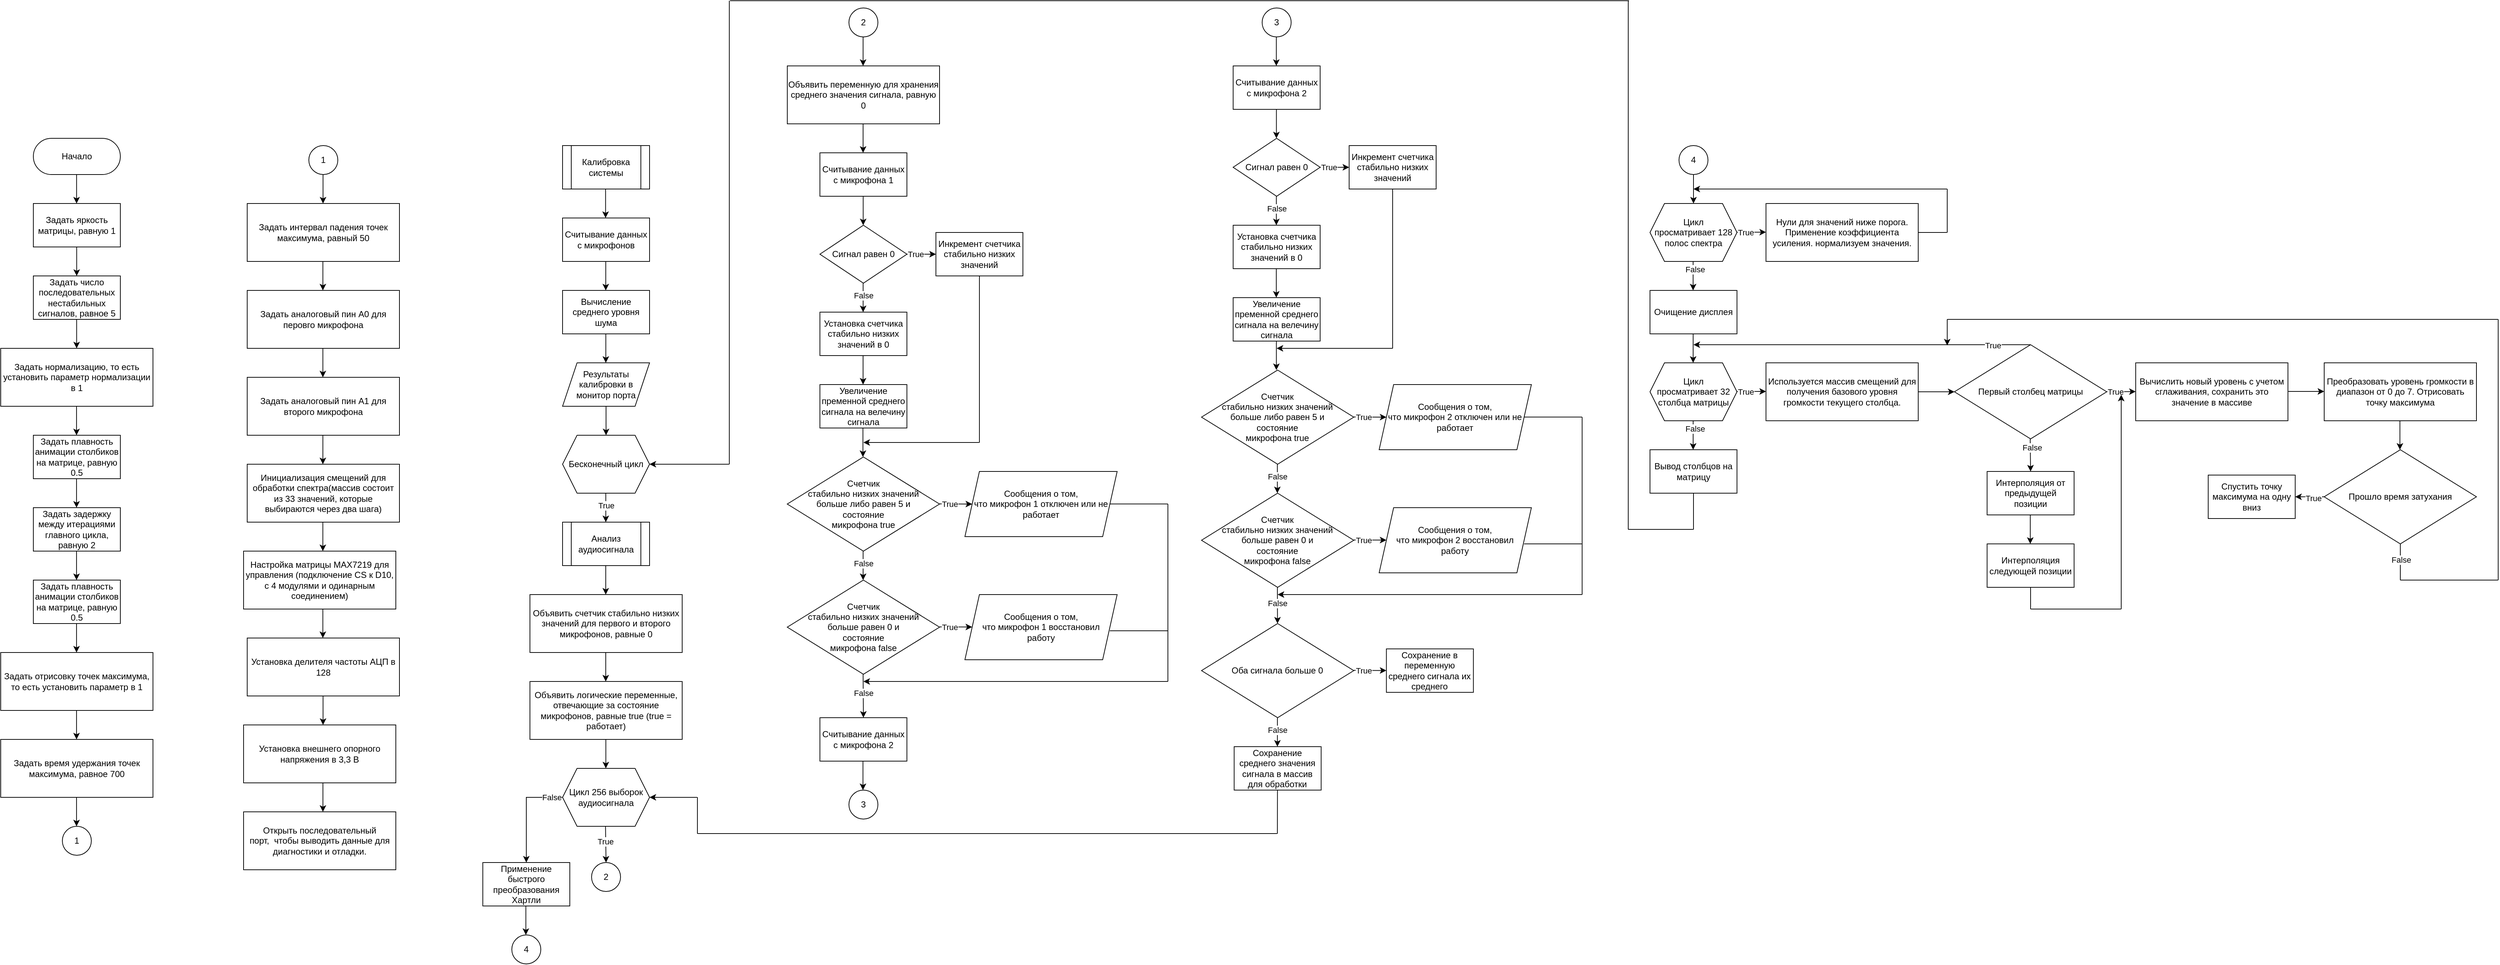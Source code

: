 <mxfile version="23.1.5" type="device">
  <diagram id="C5RBs43oDa-KdzZeNtuy" name="Page-1">
    <mxGraphModel dx="7000" dy="5794" grid="1" gridSize="10" guides="1" tooltips="1" connect="1" arrows="1" fold="1" page="1" pageScale="1" pageWidth="1169" pageHeight="1654" math="0" shadow="0">
      <root>
        <mxCell id="WIyWlLk6GJQsqaUBKTNV-0" />
        <mxCell id="WIyWlLk6GJQsqaUBKTNV-1" parent="WIyWlLk6GJQsqaUBKTNV-0" />
        <mxCell id="vSYfUBVNN7IIqY1nTDT4-2" value="Задать яркость матрицы, равную 1" style="rounded=0;whiteSpace=wrap;html=1;" parent="WIyWlLk6GJQsqaUBKTNV-1" vertex="1">
          <mxGeometry x="280" y="-440" width="120" height="60" as="geometry" />
        </mxCell>
        <mxCell id="vSYfUBVNN7IIqY1nTDT4-3" value="Задать число последовательных нестабильных сигналов, равное 5" style="rounded=0;whiteSpace=wrap;html=1;" parent="WIyWlLk6GJQsqaUBKTNV-1" vertex="1">
          <mxGeometry x="280" y="-340" width="120" height="60" as="geometry" />
        </mxCell>
        <mxCell id="vSYfUBVNN7IIqY1nTDT4-4" value="Задать нормализацию, то есть установить параметр нормализации в 1" style="rounded=0;whiteSpace=wrap;html=1;" parent="WIyWlLk6GJQsqaUBKTNV-1" vertex="1">
          <mxGeometry x="235" y="-240" width="210" height="80" as="geometry" />
        </mxCell>
        <mxCell id="vSYfUBVNN7IIqY1nTDT4-5" value="Задать плавность анимации столбиков на матрице, равную 0.5" style="rounded=0;whiteSpace=wrap;html=1;" parent="WIyWlLk6GJQsqaUBKTNV-1" vertex="1">
          <mxGeometry x="280" y="-120" width="120" height="60" as="geometry" />
        </mxCell>
        <mxCell id="vSYfUBVNN7IIqY1nTDT4-6" value="Задать задержку между итерациями главного цикла, равную 2" style="rounded=0;whiteSpace=wrap;html=1;" parent="WIyWlLk6GJQsqaUBKTNV-1" vertex="1">
          <mxGeometry x="280" y="-20" width="120" height="60" as="geometry" />
        </mxCell>
        <mxCell id="vSYfUBVNN7IIqY1nTDT4-7" value="Задать плавность анимации столбиков на матрице, равную 0.5" style="rounded=0;whiteSpace=wrap;html=1;" parent="WIyWlLk6GJQsqaUBKTNV-1" vertex="1">
          <mxGeometry x="280" y="80" width="120" height="60" as="geometry" />
        </mxCell>
        <mxCell id="vSYfUBVNN7IIqY1nTDT4-8" value="Задать отрисовку точек максимума, то есть установить параметр в 1" style="rounded=0;whiteSpace=wrap;html=1;" parent="WIyWlLk6GJQsqaUBKTNV-1" vertex="1">
          <mxGeometry x="235" y="180" width="210" height="80" as="geometry" />
        </mxCell>
        <mxCell id="vSYfUBVNN7IIqY1nTDT4-9" value="Задать время удержания точек максимума, равное 700" style="rounded=0;whiteSpace=wrap;html=1;" parent="WIyWlLk6GJQsqaUBKTNV-1" vertex="1">
          <mxGeometry x="235" y="300" width="210" height="80" as="geometry" />
        </mxCell>
        <mxCell id="vSYfUBVNN7IIqY1nTDT4-10" value="Задать интервал падения точек максимума, равный 50" style="rounded=0;whiteSpace=wrap;html=1;" parent="WIyWlLk6GJQsqaUBKTNV-1" vertex="1">
          <mxGeometry x="575" y="-440" width="210" height="80" as="geometry" />
        </mxCell>
        <mxCell id="vSYfUBVNN7IIqY1nTDT4-11" value="Задать аналоговый пин А0 для перовго микрофона" style="rounded=0;whiteSpace=wrap;html=1;" parent="WIyWlLk6GJQsqaUBKTNV-1" vertex="1">
          <mxGeometry x="575" y="-320" width="210" height="80" as="geometry" />
        </mxCell>
        <mxCell id="vSYfUBVNN7IIqY1nTDT4-12" value="Задать аналоговый пин А1 для второго микрофона" style="rounded=0;whiteSpace=wrap;html=1;" parent="WIyWlLk6GJQsqaUBKTNV-1" vertex="1">
          <mxGeometry x="575" y="-200" width="210" height="80" as="geometry" />
        </mxCell>
        <mxCell id="vSYfUBVNN7IIqY1nTDT4-13" value="Инициализация смещений для обработки спектра(массив состоит из 33 значений, которые выбираются через два шага)" style="rounded=0;whiteSpace=wrap;html=1;" parent="WIyWlLk6GJQsqaUBKTNV-1" vertex="1">
          <mxGeometry x="575" y="-80" width="210" height="80" as="geometry" />
        </mxCell>
        <mxCell id="vSYfUBVNN7IIqY1nTDT4-14" value="Установка делителя частоты АЦП в 128" style="rounded=0;whiteSpace=wrap;html=1;" parent="WIyWlLk6GJQsqaUBKTNV-1" vertex="1">
          <mxGeometry x="575" y="160" width="210" height="80" as="geometry" />
        </mxCell>
        <mxCell id="vSYfUBVNN7IIqY1nTDT4-15" value="Установка внешнего опорного напряжения в 3,3 В" style="rounded=0;whiteSpace=wrap;html=1;" parent="WIyWlLk6GJQsqaUBKTNV-1" vertex="1">
          <mxGeometry x="570" y="280" width="210" height="80" as="geometry" />
        </mxCell>
        <mxCell id="vSYfUBVNN7IIqY1nTDT4-17" value="Настройка матрицы MAX7219 для управления (подключение CS к D10, c 4 модулями и одинарным соединением)" style="rounded=0;whiteSpace=wrap;html=1;" parent="WIyWlLk6GJQsqaUBKTNV-1" vertex="1">
          <mxGeometry x="570" y="40" width="210" height="80" as="geometry" />
        </mxCell>
        <mxCell id="vSYfUBVNN7IIqY1nTDT4-18" value="Открыть последовательный порт,&amp;nbsp;&amp;nbsp;чтобы выводить данные для диагностики и отладки." style="rounded=0;whiteSpace=wrap;html=1;" parent="WIyWlLk6GJQsqaUBKTNV-1" vertex="1">
          <mxGeometry x="570" y="400" width="210" height="80" as="geometry" />
        </mxCell>
        <mxCell id="vSYfUBVNN7IIqY1nTDT4-19" value="1" style="ellipse;whiteSpace=wrap;html=1;aspect=fixed;" parent="WIyWlLk6GJQsqaUBKTNV-1" vertex="1">
          <mxGeometry x="320" y="420" width="40" height="40" as="geometry" />
        </mxCell>
        <mxCell id="vSYfUBVNN7IIqY1nTDT4-20" value="1" style="ellipse;whiteSpace=wrap;html=1;aspect=fixed;" parent="WIyWlLk6GJQsqaUBKTNV-1" vertex="1">
          <mxGeometry x="660" y="-520" width="40" height="40" as="geometry" />
        </mxCell>
        <mxCell id="vSYfUBVNN7IIqY1nTDT4-21" value="Начало" style="rounded=1;whiteSpace=wrap;html=1;arcSize=50;" parent="WIyWlLk6GJQsqaUBKTNV-1" vertex="1">
          <mxGeometry x="280" y="-530" width="120" height="50" as="geometry" />
        </mxCell>
        <mxCell id="vSYfUBVNN7IIqY1nTDT4-22" value="" style="endArrow=classic;html=1;rounded=0;" parent="WIyWlLk6GJQsqaUBKTNV-1" edge="1">
          <mxGeometry width="50" height="50" relative="1" as="geometry">
            <mxPoint x="339.63" y="-480" as="sourcePoint" />
            <mxPoint x="339.63" y="-440" as="targetPoint" />
          </mxGeometry>
        </mxCell>
        <mxCell id="vSYfUBVNN7IIqY1nTDT4-23" value="" style="endArrow=classic;html=1;rounded=0;" parent="WIyWlLk6GJQsqaUBKTNV-1" edge="1">
          <mxGeometry width="50" height="50" relative="1" as="geometry">
            <mxPoint x="339.77" y="-380" as="sourcePoint" />
            <mxPoint x="339.77" y="-340" as="targetPoint" />
          </mxGeometry>
        </mxCell>
        <mxCell id="vSYfUBVNN7IIqY1nTDT4-24" value="" style="endArrow=classic;html=1;rounded=0;" parent="WIyWlLk6GJQsqaUBKTNV-1" edge="1">
          <mxGeometry width="50" height="50" relative="1" as="geometry">
            <mxPoint x="339.71" y="-280" as="sourcePoint" />
            <mxPoint x="339.71" y="-240" as="targetPoint" />
          </mxGeometry>
        </mxCell>
        <mxCell id="vSYfUBVNN7IIqY1nTDT4-25" value="" style="endArrow=classic;html=1;rounded=0;" parent="WIyWlLk6GJQsqaUBKTNV-1" edge="1">
          <mxGeometry width="50" height="50" relative="1" as="geometry">
            <mxPoint x="339.57" y="-160" as="sourcePoint" />
            <mxPoint x="339.57" y="-120" as="targetPoint" />
          </mxGeometry>
        </mxCell>
        <mxCell id="vSYfUBVNN7IIqY1nTDT4-26" value="" style="endArrow=classic;html=1;rounded=0;" parent="WIyWlLk6GJQsqaUBKTNV-1" edge="1">
          <mxGeometry width="50" height="50" relative="1" as="geometry">
            <mxPoint x="339.57" y="-60" as="sourcePoint" />
            <mxPoint x="339.57" y="-20" as="targetPoint" />
          </mxGeometry>
        </mxCell>
        <mxCell id="vSYfUBVNN7IIqY1nTDT4-27" value="" style="endArrow=classic;html=1;rounded=0;" parent="WIyWlLk6GJQsqaUBKTNV-1" edge="1">
          <mxGeometry width="50" height="50" relative="1" as="geometry">
            <mxPoint x="339.57" y="40" as="sourcePoint" />
            <mxPoint x="339.57" y="80" as="targetPoint" />
          </mxGeometry>
        </mxCell>
        <mxCell id="vSYfUBVNN7IIqY1nTDT4-28" value="" style="endArrow=classic;html=1;rounded=0;" parent="WIyWlLk6GJQsqaUBKTNV-1" edge="1">
          <mxGeometry width="50" height="50" relative="1" as="geometry">
            <mxPoint x="339.57" y="140" as="sourcePoint" />
            <mxPoint x="339.57" y="180" as="targetPoint" />
          </mxGeometry>
        </mxCell>
        <mxCell id="vSYfUBVNN7IIqY1nTDT4-29" value="" style="endArrow=classic;html=1;rounded=0;" parent="WIyWlLk6GJQsqaUBKTNV-1" edge="1">
          <mxGeometry width="50" height="50" relative="1" as="geometry">
            <mxPoint x="339.57" y="260" as="sourcePoint" />
            <mxPoint x="339.57" y="300" as="targetPoint" />
          </mxGeometry>
        </mxCell>
        <mxCell id="vSYfUBVNN7IIqY1nTDT4-30" value="" style="endArrow=classic;html=1;rounded=0;" parent="WIyWlLk6GJQsqaUBKTNV-1" edge="1">
          <mxGeometry width="50" height="50" relative="1" as="geometry">
            <mxPoint x="339.57" y="380" as="sourcePoint" />
            <mxPoint x="339.57" y="420" as="targetPoint" />
          </mxGeometry>
        </mxCell>
        <mxCell id="vSYfUBVNN7IIqY1nTDT4-31" value="" style="endArrow=classic;html=1;rounded=0;" parent="WIyWlLk6GJQsqaUBKTNV-1" edge="1">
          <mxGeometry width="50" height="50" relative="1" as="geometry">
            <mxPoint x="679.6" y="-480" as="sourcePoint" />
            <mxPoint x="679.6" y="-440" as="targetPoint" />
          </mxGeometry>
        </mxCell>
        <mxCell id="vSYfUBVNN7IIqY1nTDT4-32" value="" style="endArrow=classic;html=1;rounded=0;" parent="WIyWlLk6GJQsqaUBKTNV-1" edge="1">
          <mxGeometry width="50" height="50" relative="1" as="geometry">
            <mxPoint x="679.38" y="-360" as="sourcePoint" />
            <mxPoint x="679.38" y="-320" as="targetPoint" />
          </mxGeometry>
        </mxCell>
        <mxCell id="vSYfUBVNN7IIqY1nTDT4-33" value="" style="endArrow=classic;html=1;rounded=0;" parent="WIyWlLk6GJQsqaUBKTNV-1" edge="1">
          <mxGeometry width="50" height="50" relative="1" as="geometry">
            <mxPoint x="679.37" y="-240" as="sourcePoint" />
            <mxPoint x="679.37" y="-200" as="targetPoint" />
          </mxGeometry>
        </mxCell>
        <mxCell id="vSYfUBVNN7IIqY1nTDT4-34" value="" style="endArrow=classic;html=1;rounded=0;" parent="WIyWlLk6GJQsqaUBKTNV-1" edge="1">
          <mxGeometry width="50" height="50" relative="1" as="geometry">
            <mxPoint x="679.37" y="-120" as="sourcePoint" />
            <mxPoint x="679.37" y="-80" as="targetPoint" />
          </mxGeometry>
        </mxCell>
        <mxCell id="vSYfUBVNN7IIqY1nTDT4-35" value="" style="endArrow=classic;html=1;rounded=0;" parent="WIyWlLk6GJQsqaUBKTNV-1" edge="1">
          <mxGeometry width="50" height="50" relative="1" as="geometry">
            <mxPoint x="679.33" as="sourcePoint" />
            <mxPoint x="679.33" y="40" as="targetPoint" />
          </mxGeometry>
        </mxCell>
        <mxCell id="vSYfUBVNN7IIqY1nTDT4-36" value="" style="endArrow=classic;html=1;rounded=0;" parent="WIyWlLk6GJQsqaUBKTNV-1" edge="1">
          <mxGeometry width="50" height="50" relative="1" as="geometry">
            <mxPoint x="679.33" y="120" as="sourcePoint" />
            <mxPoint x="679.33" y="160" as="targetPoint" />
          </mxGeometry>
        </mxCell>
        <mxCell id="vSYfUBVNN7IIqY1nTDT4-37" value="" style="endArrow=classic;html=1;rounded=0;" parent="WIyWlLk6GJQsqaUBKTNV-1" edge="1">
          <mxGeometry width="50" height="50" relative="1" as="geometry">
            <mxPoint x="679.62" y="240" as="sourcePoint" />
            <mxPoint x="679.62" y="280" as="targetPoint" />
          </mxGeometry>
        </mxCell>
        <mxCell id="vSYfUBVNN7IIqY1nTDT4-38" value="" style="endArrow=classic;html=1;rounded=0;" parent="WIyWlLk6GJQsqaUBKTNV-1" edge="1">
          <mxGeometry width="50" height="50" relative="1" as="geometry">
            <mxPoint x="679.44" y="360" as="sourcePoint" />
            <mxPoint x="679.44" y="400" as="targetPoint" />
          </mxGeometry>
        </mxCell>
        <mxCell id="vSYfUBVNN7IIqY1nTDT4-39" value="Калибровка системы" style="shape=process;whiteSpace=wrap;html=1;backgroundOutline=1;" parent="WIyWlLk6GJQsqaUBKTNV-1" vertex="1">
          <mxGeometry x="1010" y="-520" width="120" height="60" as="geometry" />
        </mxCell>
        <mxCell id="vSYfUBVNN7IIqY1nTDT4-41" value="" style="endArrow=classic;html=1;rounded=0;" parent="WIyWlLk6GJQsqaUBKTNV-1" edge="1">
          <mxGeometry width="50" height="50" relative="1" as="geometry">
            <mxPoint x="1069.33" y="-460" as="sourcePoint" />
            <mxPoint x="1069.33" y="-420" as="targetPoint" />
          </mxGeometry>
        </mxCell>
        <mxCell id="vSYfUBVNN7IIqY1nTDT4-43" value="Считывание данных с микрофонов" style="rounded=0;whiteSpace=wrap;html=1;" parent="WIyWlLk6GJQsqaUBKTNV-1" vertex="1">
          <mxGeometry x="1010" y="-420" width="120" height="60" as="geometry" />
        </mxCell>
        <mxCell id="vSYfUBVNN7IIqY1nTDT4-44" value="Вычисление среднего уровня шума" style="rounded=0;whiteSpace=wrap;html=1;" parent="WIyWlLk6GJQsqaUBKTNV-1" vertex="1">
          <mxGeometry x="1010" y="-320" width="120" height="60" as="geometry" />
        </mxCell>
        <mxCell id="vSYfUBVNN7IIqY1nTDT4-45" value="" style="endArrow=classic;html=1;rounded=0;" parent="WIyWlLk6GJQsqaUBKTNV-1" edge="1">
          <mxGeometry width="50" height="50" relative="1" as="geometry">
            <mxPoint x="1069.6" y="-360" as="sourcePoint" />
            <mxPoint x="1069.6" y="-320" as="targetPoint" />
          </mxGeometry>
        </mxCell>
        <mxCell id="vSYfUBVNN7IIqY1nTDT4-47" value="" style="endArrow=classic;html=1;rounded=0;" parent="WIyWlLk6GJQsqaUBKTNV-1" edge="1">
          <mxGeometry width="50" height="50" relative="1" as="geometry">
            <mxPoint x="1069.68" y="-260" as="sourcePoint" />
            <mxPoint x="1069.68" y="-220" as="targetPoint" />
          </mxGeometry>
        </mxCell>
        <mxCell id="vSYfUBVNN7IIqY1nTDT4-48" value="Результаты калибровки в монитор порта" style="shape=parallelogram;perimeter=parallelogramPerimeter;whiteSpace=wrap;html=1;fixedSize=1;" parent="WIyWlLk6GJQsqaUBKTNV-1" vertex="1">
          <mxGeometry x="1010" y="-220" width="120" height="60" as="geometry" />
        </mxCell>
        <mxCell id="vSYfUBVNN7IIqY1nTDT4-50" value="" style="endArrow=classic;html=1;rounded=0;exitX=0.5;exitY=1;exitDx=0;exitDy=0;" parent="WIyWlLk6GJQsqaUBKTNV-1" edge="1">
          <mxGeometry width="50" height="50" relative="1" as="geometry">
            <mxPoint x="1069.96" y="-160" as="sourcePoint" />
            <mxPoint x="1070" y="-120" as="targetPoint" />
          </mxGeometry>
        </mxCell>
        <mxCell id="vSYfUBVNN7IIqY1nTDT4-52" value="" style="endArrow=classic;html=1;rounded=0;" parent="WIyWlLk6GJQsqaUBKTNV-1" edge="1">
          <mxGeometry width="50" height="50" relative="1" as="geometry">
            <mxPoint x="1069.64" y="-40" as="sourcePoint" />
            <mxPoint x="1069.64" as="targetPoint" />
          </mxGeometry>
        </mxCell>
        <mxCell id="vSYfUBVNN7IIqY1nTDT4-53" value="True" style="edgeLabel;html=1;align=center;verticalAlign=middle;resizable=0;points=[];" parent="vSYfUBVNN7IIqY1nTDT4-52" vertex="1" connectable="0">
          <mxGeometry x="-0.164" relative="1" as="geometry">
            <mxPoint as="offset" />
          </mxGeometry>
        </mxCell>
        <mxCell id="vSYfUBVNN7IIqY1nTDT4-56" value="Анализ аудиосигнала" style="shape=process;whiteSpace=wrap;html=1;backgroundOutline=1;" parent="WIyWlLk6GJQsqaUBKTNV-1" vertex="1">
          <mxGeometry x="1010" width="120" height="60" as="geometry" />
        </mxCell>
        <mxCell id="vSYfUBVNN7IIqY1nTDT4-59" value="" style="endArrow=classic;html=1;rounded=0;" parent="WIyWlLk6GJQsqaUBKTNV-1" edge="1">
          <mxGeometry width="50" height="50" relative="1" as="geometry">
            <mxPoint x="1069.57" y="60" as="sourcePoint" />
            <mxPoint x="1069.57" y="100" as="targetPoint" />
          </mxGeometry>
        </mxCell>
        <mxCell id="vSYfUBVNN7IIqY1nTDT4-60" value="Объявить счетчик стабильно низких значений для первого и второго микрофонов, равные 0" style="rounded=0;whiteSpace=wrap;html=1;" parent="WIyWlLk6GJQsqaUBKTNV-1" vertex="1">
          <mxGeometry x="965" y="100" width="210" height="80" as="geometry" />
        </mxCell>
        <mxCell id="vSYfUBVNN7IIqY1nTDT4-61" value="Объявить логические переменные, отвечающие за состояние микрофонов, равные true (true = работает)" style="rounded=0;whiteSpace=wrap;html=1;" parent="WIyWlLk6GJQsqaUBKTNV-1" vertex="1">
          <mxGeometry x="965" y="220" width="210" height="80" as="geometry" />
        </mxCell>
        <mxCell id="vSYfUBVNN7IIqY1nTDT4-63" value="" style="endArrow=classic;html=1;rounded=0;" parent="WIyWlLk6GJQsqaUBKTNV-1" edge="1">
          <mxGeometry width="50" height="50" relative="1" as="geometry">
            <mxPoint x="1069.57" y="180" as="sourcePoint" />
            <mxPoint x="1069.57" y="220" as="targetPoint" />
          </mxGeometry>
        </mxCell>
        <mxCell id="vSYfUBVNN7IIqY1nTDT4-64" value="Бесконечный цикл" style="shape=hexagon;perimeter=hexagonPerimeter2;whiteSpace=wrap;html=1;fixedSize=1;" parent="WIyWlLk6GJQsqaUBKTNV-1" vertex="1">
          <mxGeometry x="1010" y="-120" width="120" height="80" as="geometry" />
        </mxCell>
        <mxCell id="vSYfUBVNN7IIqY1nTDT4-65" value="Цикл 256 выборок аудиосигнала" style="shape=hexagon;perimeter=hexagonPerimeter2;whiteSpace=wrap;html=1;fixedSize=1;" parent="WIyWlLk6GJQsqaUBKTNV-1" vertex="1">
          <mxGeometry x="1010" y="340" width="120" height="80" as="geometry" />
        </mxCell>
        <mxCell id="vSYfUBVNN7IIqY1nTDT4-66" value="" style="endArrow=classic;html=1;rounded=0;" parent="WIyWlLk6GJQsqaUBKTNV-1" edge="1">
          <mxGeometry width="50" height="50" relative="1" as="geometry">
            <mxPoint x="1069.71" y="300" as="sourcePoint" />
            <mxPoint x="1069.71" y="340" as="targetPoint" />
          </mxGeometry>
        </mxCell>
        <mxCell id="vSYfUBVNN7IIqY1nTDT4-67" value="" style="endArrow=classic;html=1;rounded=0;entryX=0.5;entryY=0;entryDx=0;entryDy=0;" parent="WIyWlLk6GJQsqaUBKTNV-1" target="vSYfUBVNN7IIqY1nTDT4-68" edge="1">
          <mxGeometry width="50" height="50" relative="1" as="geometry">
            <mxPoint x="1069.23" y="420" as="sourcePoint" />
            <mxPoint x="1069.23" y="460" as="targetPoint" />
          </mxGeometry>
        </mxCell>
        <mxCell id="vSYfUBVNN7IIqY1nTDT4-156" value="True" style="edgeLabel;html=1;align=center;verticalAlign=middle;resizable=0;points=[];" parent="vSYfUBVNN7IIqY1nTDT4-67" vertex="1" connectable="0">
          <mxGeometry x="-0.171" y="-1" relative="1" as="geometry">
            <mxPoint as="offset" />
          </mxGeometry>
        </mxCell>
        <mxCell id="vSYfUBVNN7IIqY1nTDT4-68" value="2" style="ellipse;whiteSpace=wrap;html=1;aspect=fixed;" parent="WIyWlLk6GJQsqaUBKTNV-1" vertex="1">
          <mxGeometry x="1050" y="470" width="40" height="40" as="geometry" />
        </mxCell>
        <mxCell id="vSYfUBVNN7IIqY1nTDT4-69" value="2" style="ellipse;whiteSpace=wrap;html=1;aspect=fixed;" parent="WIyWlLk6GJQsqaUBKTNV-1" vertex="1">
          <mxGeometry x="1405" y="-710" width="40" height="40" as="geometry" />
        </mxCell>
        <mxCell id="vSYfUBVNN7IIqY1nTDT4-70" value="" style="endArrow=classic;html=1;rounded=0;" parent="WIyWlLk6GJQsqaUBKTNV-1" edge="1">
          <mxGeometry width="50" height="50" relative="1" as="geometry">
            <mxPoint x="1424.55" y="-670" as="sourcePoint" />
            <mxPoint x="1424.55" y="-630" as="targetPoint" />
          </mxGeometry>
        </mxCell>
        <mxCell id="vSYfUBVNN7IIqY1nTDT4-71" value="Считывание данных с микрофона 1" style="rounded=0;whiteSpace=wrap;html=1;" parent="WIyWlLk6GJQsqaUBKTNV-1" vertex="1">
          <mxGeometry x="1365" y="-510" width="120" height="60" as="geometry" />
        </mxCell>
        <mxCell id="vSYfUBVNN7IIqY1nTDT4-72" value="Сигнал равен 0" style="rhombus;whiteSpace=wrap;html=1;" parent="WIyWlLk6GJQsqaUBKTNV-1" vertex="1">
          <mxGeometry x="1365" y="-410" width="120" height="80" as="geometry" />
        </mxCell>
        <mxCell id="vSYfUBVNN7IIqY1nTDT4-73" value="" style="endArrow=classic;html=1;rounded=0;" parent="WIyWlLk6GJQsqaUBKTNV-1" edge="1">
          <mxGeometry width="50" height="50" relative="1" as="geometry">
            <mxPoint x="1424.68" y="-450" as="sourcePoint" />
            <mxPoint x="1424.68" y="-410" as="targetPoint" />
          </mxGeometry>
        </mxCell>
        <mxCell id="vSYfUBVNN7IIqY1nTDT4-75" value="Инкремент счетчика стабильно низких значений" style="rounded=0;whiteSpace=wrap;html=1;" parent="WIyWlLk6GJQsqaUBKTNV-1" vertex="1">
          <mxGeometry x="1525" y="-400" width="120" height="60" as="geometry" />
        </mxCell>
        <mxCell id="vSYfUBVNN7IIqY1nTDT4-76" value="Установка счетчика стабильно низких значений в 0" style="rounded=0;whiteSpace=wrap;html=1;" parent="WIyWlLk6GJQsqaUBKTNV-1" vertex="1">
          <mxGeometry x="1365" y="-290" width="120" height="60" as="geometry" />
        </mxCell>
        <mxCell id="vSYfUBVNN7IIqY1nTDT4-77" value="" style="endArrow=classic;html=1;rounded=0;" parent="WIyWlLk6GJQsqaUBKTNV-1" edge="1">
          <mxGeometry width="50" height="50" relative="1" as="geometry">
            <mxPoint x="1424.6" y="-330" as="sourcePoint" />
            <mxPoint x="1424.6" y="-290" as="targetPoint" />
          </mxGeometry>
        </mxCell>
        <mxCell id="vSYfUBVNN7IIqY1nTDT4-81" value="False" style="edgeLabel;html=1;align=center;verticalAlign=middle;resizable=0;points=[];" parent="vSYfUBVNN7IIqY1nTDT4-77" vertex="1" connectable="0">
          <mxGeometry x="-0.144" relative="1" as="geometry">
            <mxPoint as="offset" />
          </mxGeometry>
        </mxCell>
        <mxCell id="vSYfUBVNN7IIqY1nTDT4-78" value="" style="endArrow=classic;html=1;rounded=0;entryX=0;entryY=0.5;entryDx=0;entryDy=0;" parent="WIyWlLk6GJQsqaUBKTNV-1" target="vSYfUBVNN7IIqY1nTDT4-75" edge="1">
          <mxGeometry width="50" height="50" relative="1" as="geometry">
            <mxPoint x="1485" y="-370" as="sourcePoint" />
            <mxPoint x="1485" y="-330" as="targetPoint" />
          </mxGeometry>
        </mxCell>
        <mxCell id="vSYfUBVNN7IIqY1nTDT4-79" value="True" style="edgeLabel;html=1;align=center;verticalAlign=middle;resizable=0;points=[];" parent="vSYfUBVNN7IIqY1nTDT4-78" vertex="1" connectable="0">
          <mxGeometry x="-0.403" relative="1" as="geometry">
            <mxPoint as="offset" />
          </mxGeometry>
        </mxCell>
        <mxCell id="vSYfUBVNN7IIqY1nTDT4-82" value="" style="endArrow=none;html=1;rounded=0;" parent="WIyWlLk6GJQsqaUBKTNV-1" edge="1">
          <mxGeometry width="50" height="50" relative="1" as="geometry">
            <mxPoint x="1585" y="-110" as="sourcePoint" />
            <mxPoint x="1585" y="-340" as="targetPoint" />
          </mxGeometry>
        </mxCell>
        <mxCell id="vSYfUBVNN7IIqY1nTDT4-83" value="" style="endArrow=classic;html=1;rounded=0;" parent="WIyWlLk6GJQsqaUBKTNV-1" edge="1">
          <mxGeometry width="50" height="50" relative="1" as="geometry">
            <mxPoint x="1585" y="-110" as="sourcePoint" />
            <mxPoint x="1425" y="-110" as="targetPoint" />
          </mxGeometry>
        </mxCell>
        <mxCell id="vSYfUBVNN7IIqY1nTDT4-85" value="" style="endArrow=classic;html=1;rounded=0;" parent="WIyWlLk6GJQsqaUBKTNV-1" edge="1">
          <mxGeometry width="50" height="50" relative="1" as="geometry">
            <mxPoint x="1424.52" y="-230" as="sourcePoint" />
            <mxPoint x="1424.52" y="-190" as="targetPoint" />
          </mxGeometry>
        </mxCell>
        <mxCell id="vSYfUBVNN7IIqY1nTDT4-87" value="Cчетчик&lt;br&gt;стабильно низких значений &lt;br&gt;больше либо равен 5 и &lt;br&gt;состояние &lt;br&gt;микрофона true" style="rhombus;whiteSpace=wrap;html=1;" parent="WIyWlLk6GJQsqaUBKTNV-1" vertex="1">
          <mxGeometry x="1320" y="-90" width="210" height="130" as="geometry" />
        </mxCell>
        <mxCell id="vSYfUBVNN7IIqY1nTDT4-88" value="" style="endArrow=classic;html=1;rounded=0;entryX=0;entryY=0.5;entryDx=0;entryDy=0;" parent="WIyWlLk6GJQsqaUBKTNV-1" target="vSYfUBVNN7IIqY1nTDT4-92" edge="1">
          <mxGeometry width="50" height="50" relative="1" as="geometry">
            <mxPoint x="1530" y="-25.22" as="sourcePoint" />
            <mxPoint x="1570" y="-25.22" as="targetPoint" />
          </mxGeometry>
        </mxCell>
        <mxCell id="vSYfUBVNN7IIqY1nTDT4-89" value="True" style="edgeLabel;html=1;align=center;verticalAlign=middle;resizable=0;points=[];" parent="vSYfUBVNN7IIqY1nTDT4-88" vertex="1" connectable="0">
          <mxGeometry x="-0.403" relative="1" as="geometry">
            <mxPoint as="offset" />
          </mxGeometry>
        </mxCell>
        <mxCell id="vSYfUBVNN7IIqY1nTDT4-90" value="" style="endArrow=classic;html=1;rounded=0;" parent="WIyWlLk6GJQsqaUBKTNV-1" edge="1">
          <mxGeometry width="50" height="50" relative="1" as="geometry">
            <mxPoint x="1424.58" y="40" as="sourcePoint" />
            <mxPoint x="1424.58" y="80" as="targetPoint" />
          </mxGeometry>
        </mxCell>
        <mxCell id="vSYfUBVNN7IIqY1nTDT4-91" value="False" style="edgeLabel;html=1;align=center;verticalAlign=middle;resizable=0;points=[];" parent="vSYfUBVNN7IIqY1nTDT4-90" vertex="1" connectable="0">
          <mxGeometry x="-0.144" relative="1" as="geometry">
            <mxPoint as="offset" />
          </mxGeometry>
        </mxCell>
        <mxCell id="vSYfUBVNN7IIqY1nTDT4-92" value="Сообщения о том, &lt;br&gt;что микрофон 1 отключен или не работает" style="shape=parallelogram;perimeter=parallelogramPerimeter;whiteSpace=wrap;html=1;fixedSize=1;" parent="WIyWlLk6GJQsqaUBKTNV-1" vertex="1">
          <mxGeometry x="1565" y="-70" width="210" height="90" as="geometry" />
        </mxCell>
        <mxCell id="vSYfUBVNN7IIqY1nTDT4-93" value="Cчетчик&lt;br&gt;стабильно низких значений &lt;br&gt;больше равен 0 и &lt;br&gt;состояние &lt;br&gt;микрофона false" style="rhombus;whiteSpace=wrap;html=1;" parent="WIyWlLk6GJQsqaUBKTNV-1" vertex="1">
          <mxGeometry x="1320" y="80" width="210" height="130" as="geometry" />
        </mxCell>
        <mxCell id="vSYfUBVNN7IIqY1nTDT4-96" value="" style="endArrow=classic;html=1;rounded=0;entryX=0;entryY=0.5;entryDx=0;entryDy=0;" parent="WIyWlLk6GJQsqaUBKTNV-1" edge="1">
          <mxGeometry width="50" height="50" relative="1" as="geometry">
            <mxPoint x="1530" y="144.57" as="sourcePoint" />
            <mxPoint x="1575" y="144.79" as="targetPoint" />
          </mxGeometry>
        </mxCell>
        <mxCell id="vSYfUBVNN7IIqY1nTDT4-97" value="True" style="edgeLabel;html=1;align=center;verticalAlign=middle;resizable=0;points=[];" parent="vSYfUBVNN7IIqY1nTDT4-96" vertex="1" connectable="0">
          <mxGeometry x="-0.403" relative="1" as="geometry">
            <mxPoint as="offset" />
          </mxGeometry>
        </mxCell>
        <mxCell id="vSYfUBVNN7IIqY1nTDT4-98" value="" style="endArrow=classic;html=1;rounded=0;entryX=0.5;entryY=0;entryDx=0;entryDy=0;" parent="WIyWlLk6GJQsqaUBKTNV-1" target="vSYfUBVNN7IIqY1nTDT4-104" edge="1">
          <mxGeometry width="50" height="50" relative="1" as="geometry">
            <mxPoint x="1424.57" y="210" as="sourcePoint" />
            <mxPoint x="1424.57" y="250" as="targetPoint" />
          </mxGeometry>
        </mxCell>
        <mxCell id="vSYfUBVNN7IIqY1nTDT4-99" value="False" style="edgeLabel;html=1;align=center;verticalAlign=middle;resizable=0;points=[];" parent="vSYfUBVNN7IIqY1nTDT4-98" vertex="1" connectable="0">
          <mxGeometry x="-0.144" relative="1" as="geometry">
            <mxPoint as="offset" />
          </mxGeometry>
        </mxCell>
        <mxCell id="vSYfUBVNN7IIqY1nTDT4-100" value="Сообщения о том, &lt;br&gt;что микрофон 1 восстановил &lt;br&gt;работу" style="shape=parallelogram;perimeter=parallelogramPerimeter;whiteSpace=wrap;html=1;fixedSize=1;" parent="WIyWlLk6GJQsqaUBKTNV-1" vertex="1">
          <mxGeometry x="1565" y="100" width="210" height="90" as="geometry" />
        </mxCell>
        <mxCell id="vSYfUBVNN7IIqY1nTDT4-104" value="Считывание данных с микрофона 2" style="rounded=0;whiteSpace=wrap;html=1;" parent="WIyWlLk6GJQsqaUBKTNV-1" vertex="1">
          <mxGeometry x="1365" y="270" width="120" height="60" as="geometry" />
        </mxCell>
        <mxCell id="vSYfUBVNN7IIqY1nTDT4-106" value="" style="endArrow=none;html=1;rounded=0;entryX=1;entryY=0.5;entryDx=0;entryDy=0;" parent="WIyWlLk6GJQsqaUBKTNV-1" edge="1">
          <mxGeometry width="50" height="50" relative="1" as="geometry">
            <mxPoint x="1845" y="-25.07" as="sourcePoint" />
            <mxPoint x="1765" y="-25.07" as="targetPoint" />
          </mxGeometry>
        </mxCell>
        <mxCell id="vSYfUBVNN7IIqY1nTDT4-107" value="" style="endArrow=none;html=1;rounded=0;entryX=1;entryY=0.5;entryDx=0;entryDy=0;" parent="WIyWlLk6GJQsqaUBKTNV-1" edge="1">
          <mxGeometry width="50" height="50" relative="1" as="geometry">
            <mxPoint x="1845" y="150" as="sourcePoint" />
            <mxPoint x="1765" y="150" as="targetPoint" />
          </mxGeometry>
        </mxCell>
        <mxCell id="vSYfUBVNN7IIqY1nTDT4-110" value="" style="endArrow=none;html=1;rounded=0;" parent="WIyWlLk6GJQsqaUBKTNV-1" edge="1">
          <mxGeometry width="50" height="50" relative="1" as="geometry">
            <mxPoint x="1845" y="220.0" as="sourcePoint" />
            <mxPoint x="1845" y="-25" as="targetPoint" />
          </mxGeometry>
        </mxCell>
        <mxCell id="vSYfUBVNN7IIqY1nTDT4-112" value="" style="endArrow=classic;html=1;rounded=0;" parent="WIyWlLk6GJQsqaUBKTNV-1" edge="1">
          <mxGeometry width="50" height="50" relative="1" as="geometry">
            <mxPoint x="1845" y="220" as="sourcePoint" />
            <mxPoint x="1425" y="220" as="targetPoint" />
          </mxGeometry>
        </mxCell>
        <mxCell id="vSYfUBVNN7IIqY1nTDT4-122" value="" style="endArrow=classic;html=1;rounded=0;" parent="WIyWlLk6GJQsqaUBKTNV-1" edge="1">
          <mxGeometry width="50" height="50" relative="1" as="geometry">
            <mxPoint x="1424.37" y="330" as="sourcePoint" />
            <mxPoint x="1424.37" y="370" as="targetPoint" />
          </mxGeometry>
        </mxCell>
        <mxCell id="vSYfUBVNN7IIqY1nTDT4-123" value="3" style="ellipse;whiteSpace=wrap;html=1;aspect=fixed;" parent="WIyWlLk6GJQsqaUBKTNV-1" vertex="1">
          <mxGeometry x="1405" y="370" width="40" height="40" as="geometry" />
        </mxCell>
        <mxCell id="vSYfUBVNN7IIqY1nTDT4-124" value="3" style="ellipse;whiteSpace=wrap;html=1;aspect=fixed;" parent="WIyWlLk6GJQsqaUBKTNV-1" vertex="1">
          <mxGeometry x="1975" y="-710" width="40" height="40" as="geometry" />
        </mxCell>
        <mxCell id="vSYfUBVNN7IIqY1nTDT4-125" value="" style="endArrow=classic;html=1;rounded=0;" parent="WIyWlLk6GJQsqaUBKTNV-1" edge="1">
          <mxGeometry width="50" height="50" relative="1" as="geometry">
            <mxPoint x="1994.57" y="-670" as="sourcePoint" />
            <mxPoint x="1994.57" y="-630" as="targetPoint" />
          </mxGeometry>
        </mxCell>
        <mxCell id="vSYfUBVNN7IIqY1nTDT4-127" value="Считывание данных с микрофона 2" style="rounded=0;whiteSpace=wrap;html=1;" parent="WIyWlLk6GJQsqaUBKTNV-1" vertex="1">
          <mxGeometry x="1935" y="-630" width="120" height="60" as="geometry" />
        </mxCell>
        <mxCell id="vSYfUBVNN7IIqY1nTDT4-128" value="Сигнал равен 0" style="rhombus;whiteSpace=wrap;html=1;" parent="WIyWlLk6GJQsqaUBKTNV-1" vertex="1">
          <mxGeometry x="1935" y="-530" width="120" height="80" as="geometry" />
        </mxCell>
        <mxCell id="vSYfUBVNN7IIqY1nTDT4-129" value="" style="endArrow=classic;html=1;rounded=0;" parent="WIyWlLk6GJQsqaUBKTNV-1" edge="1">
          <mxGeometry width="50" height="50" relative="1" as="geometry">
            <mxPoint x="1994.68" y="-570" as="sourcePoint" />
            <mxPoint x="1994.68" y="-530" as="targetPoint" />
          </mxGeometry>
        </mxCell>
        <mxCell id="vSYfUBVNN7IIqY1nTDT4-130" value="Инкремент счетчика стабильно низких значений" style="rounded=0;whiteSpace=wrap;html=1;" parent="WIyWlLk6GJQsqaUBKTNV-1" vertex="1">
          <mxGeometry x="2095" y="-520" width="120" height="60" as="geometry" />
        </mxCell>
        <mxCell id="vSYfUBVNN7IIqY1nTDT4-131" value="Установка счетчика стабильно низких значений в 0" style="rounded=0;whiteSpace=wrap;html=1;" parent="WIyWlLk6GJQsqaUBKTNV-1" vertex="1">
          <mxGeometry x="1935" y="-410" width="120" height="60" as="geometry" />
        </mxCell>
        <mxCell id="vSYfUBVNN7IIqY1nTDT4-132" value="" style="endArrow=classic;html=1;rounded=0;" parent="WIyWlLk6GJQsqaUBKTNV-1" edge="1">
          <mxGeometry width="50" height="50" relative="1" as="geometry">
            <mxPoint x="1994.6" y="-450" as="sourcePoint" />
            <mxPoint x="1994.6" y="-410" as="targetPoint" />
          </mxGeometry>
        </mxCell>
        <mxCell id="vSYfUBVNN7IIqY1nTDT4-133" value="False" style="edgeLabel;html=1;align=center;verticalAlign=middle;resizable=0;points=[];" parent="vSYfUBVNN7IIqY1nTDT4-132" vertex="1" connectable="0">
          <mxGeometry x="-0.144" relative="1" as="geometry">
            <mxPoint as="offset" />
          </mxGeometry>
        </mxCell>
        <mxCell id="vSYfUBVNN7IIqY1nTDT4-134" value="" style="endArrow=classic;html=1;rounded=0;entryX=0;entryY=0.5;entryDx=0;entryDy=0;" parent="WIyWlLk6GJQsqaUBKTNV-1" target="vSYfUBVNN7IIqY1nTDT4-130" edge="1">
          <mxGeometry width="50" height="50" relative="1" as="geometry">
            <mxPoint x="2055" y="-490" as="sourcePoint" />
            <mxPoint x="2055" y="-450" as="targetPoint" />
          </mxGeometry>
        </mxCell>
        <mxCell id="vSYfUBVNN7IIqY1nTDT4-135" value="True" style="edgeLabel;html=1;align=center;verticalAlign=middle;resizable=0;points=[];" parent="vSYfUBVNN7IIqY1nTDT4-134" vertex="1" connectable="0">
          <mxGeometry x="-0.403" relative="1" as="geometry">
            <mxPoint as="offset" />
          </mxGeometry>
        </mxCell>
        <mxCell id="vSYfUBVNN7IIqY1nTDT4-136" value="" style="endArrow=none;html=1;rounded=0;" parent="WIyWlLk6GJQsqaUBKTNV-1" edge="1">
          <mxGeometry width="50" height="50" relative="1" as="geometry">
            <mxPoint x="2155" y="-240" as="sourcePoint" />
            <mxPoint x="2155" y="-460" as="targetPoint" />
          </mxGeometry>
        </mxCell>
        <mxCell id="vSYfUBVNN7IIqY1nTDT4-137" value="" style="endArrow=classic;html=1;rounded=0;" parent="WIyWlLk6GJQsqaUBKTNV-1" edge="1">
          <mxGeometry width="50" height="50" relative="1" as="geometry">
            <mxPoint x="2155" y="-240" as="sourcePoint" />
            <mxPoint x="1995" y="-240" as="targetPoint" />
          </mxGeometry>
        </mxCell>
        <mxCell id="vSYfUBVNN7IIqY1nTDT4-138" value="" style="endArrow=classic;html=1;rounded=0;" parent="WIyWlLk6GJQsqaUBKTNV-1" edge="1">
          <mxGeometry width="50" height="50" relative="1" as="geometry">
            <mxPoint x="1994.52" y="-350" as="sourcePoint" />
            <mxPoint x="1994.52" y="-310" as="targetPoint" />
          </mxGeometry>
        </mxCell>
        <mxCell id="vSYfUBVNN7IIqY1nTDT4-139" value="Cчетчик&lt;br&gt;стабильно низких значений &lt;br&gt;больше либо равен 5 и &lt;br&gt;состояние &lt;br&gt;микрофона true" style="rhombus;whiteSpace=wrap;html=1;" parent="WIyWlLk6GJQsqaUBKTNV-1" vertex="1">
          <mxGeometry x="1891.39" y="-210" width="210" height="130" as="geometry" />
        </mxCell>
        <mxCell id="vSYfUBVNN7IIqY1nTDT4-140" value="" style="endArrow=classic;html=1;rounded=0;entryX=0;entryY=0.5;entryDx=0;entryDy=0;" parent="WIyWlLk6GJQsqaUBKTNV-1" target="vSYfUBVNN7IIqY1nTDT4-144" edge="1">
          <mxGeometry width="50" height="50" relative="1" as="geometry">
            <mxPoint x="2101.39" y="-145.22" as="sourcePoint" />
            <mxPoint x="2141.39" y="-145.22" as="targetPoint" />
          </mxGeometry>
        </mxCell>
        <mxCell id="vSYfUBVNN7IIqY1nTDT4-141" value="True" style="edgeLabel;html=1;align=center;verticalAlign=middle;resizable=0;points=[];" parent="vSYfUBVNN7IIqY1nTDT4-140" vertex="1" connectable="0">
          <mxGeometry x="-0.403" relative="1" as="geometry">
            <mxPoint as="offset" />
          </mxGeometry>
        </mxCell>
        <mxCell id="vSYfUBVNN7IIqY1nTDT4-142" value="" style="endArrow=classic;html=1;rounded=0;" parent="WIyWlLk6GJQsqaUBKTNV-1" edge="1">
          <mxGeometry width="50" height="50" relative="1" as="geometry">
            <mxPoint x="1995.97" y="-80" as="sourcePoint" />
            <mxPoint x="1995.97" y="-40" as="targetPoint" />
          </mxGeometry>
        </mxCell>
        <mxCell id="vSYfUBVNN7IIqY1nTDT4-143" value="False" style="edgeLabel;html=1;align=center;verticalAlign=middle;resizable=0;points=[];" parent="vSYfUBVNN7IIqY1nTDT4-142" vertex="1" connectable="0">
          <mxGeometry x="-0.144" relative="1" as="geometry">
            <mxPoint as="offset" />
          </mxGeometry>
        </mxCell>
        <mxCell id="vSYfUBVNN7IIqY1nTDT4-144" value="Сообщения о том, &lt;br&gt;что микрофон 2 отключен или не работает" style="shape=parallelogram;perimeter=parallelogramPerimeter;whiteSpace=wrap;html=1;fixedSize=1;" parent="WIyWlLk6GJQsqaUBKTNV-1" vertex="1">
          <mxGeometry x="2136.39" y="-190" width="210" height="90" as="geometry" />
        </mxCell>
        <mxCell id="vSYfUBVNN7IIqY1nTDT4-145" value="Cчетчик&lt;br&gt;стабильно низких значений &lt;br&gt;больше равен 0 и &lt;br&gt;состояние &lt;br&gt;микрофона false" style="rhombus;whiteSpace=wrap;html=1;" parent="WIyWlLk6GJQsqaUBKTNV-1" vertex="1">
          <mxGeometry x="1891.39" y="-40" width="210" height="130" as="geometry" />
        </mxCell>
        <mxCell id="vSYfUBVNN7IIqY1nTDT4-146" value="" style="endArrow=classic;html=1;rounded=0;entryX=0;entryY=0.5;entryDx=0;entryDy=0;" parent="WIyWlLk6GJQsqaUBKTNV-1" edge="1">
          <mxGeometry width="50" height="50" relative="1" as="geometry">
            <mxPoint x="2101.39" y="24.57" as="sourcePoint" />
            <mxPoint x="2146.39" y="24.79" as="targetPoint" />
          </mxGeometry>
        </mxCell>
        <mxCell id="vSYfUBVNN7IIqY1nTDT4-147" value="True" style="edgeLabel;html=1;align=center;verticalAlign=middle;resizable=0;points=[];" parent="vSYfUBVNN7IIqY1nTDT4-146" vertex="1" connectable="0">
          <mxGeometry x="-0.403" relative="1" as="geometry">
            <mxPoint as="offset" />
          </mxGeometry>
        </mxCell>
        <mxCell id="vSYfUBVNN7IIqY1nTDT4-150" value="Сообщения о том, &lt;br&gt;что микрофон 2 восстановил &lt;br&gt;работу" style="shape=parallelogram;perimeter=parallelogramPerimeter;whiteSpace=wrap;html=1;fixedSize=1;" parent="WIyWlLk6GJQsqaUBKTNV-1" vertex="1">
          <mxGeometry x="2136.39" y="-20" width="210" height="90" as="geometry" />
        </mxCell>
        <mxCell id="vSYfUBVNN7IIqY1nTDT4-152" value="" style="endArrow=none;html=1;rounded=0;entryX=1;entryY=0.5;entryDx=0;entryDy=0;" parent="WIyWlLk6GJQsqaUBKTNV-1" edge="1">
          <mxGeometry width="50" height="50" relative="1" as="geometry">
            <mxPoint x="2416.39" y="-145.07" as="sourcePoint" />
            <mxPoint x="2336.39" y="-145.07" as="targetPoint" />
          </mxGeometry>
        </mxCell>
        <mxCell id="vSYfUBVNN7IIqY1nTDT4-153" value="" style="endArrow=none;html=1;rounded=0;entryX=1;entryY=0.5;entryDx=0;entryDy=0;" parent="WIyWlLk6GJQsqaUBKTNV-1" edge="1">
          <mxGeometry width="50" height="50" relative="1" as="geometry">
            <mxPoint x="2416.39" y="30" as="sourcePoint" />
            <mxPoint x="2336.39" y="30" as="targetPoint" />
          </mxGeometry>
        </mxCell>
        <mxCell id="vSYfUBVNN7IIqY1nTDT4-154" value="" style="endArrow=none;html=1;rounded=0;" parent="WIyWlLk6GJQsqaUBKTNV-1" edge="1">
          <mxGeometry width="50" height="50" relative="1" as="geometry">
            <mxPoint x="2416.39" y="100" as="sourcePoint" />
            <mxPoint x="2416.39" y="-145" as="targetPoint" />
          </mxGeometry>
        </mxCell>
        <mxCell id="vSYfUBVNN7IIqY1nTDT4-155" value="" style="endArrow=classic;html=1;rounded=0;" parent="WIyWlLk6GJQsqaUBKTNV-1" edge="1">
          <mxGeometry width="50" height="50" relative="1" as="geometry">
            <mxPoint x="2416.39" y="100" as="sourcePoint" />
            <mxPoint x="1996.39" y="100" as="targetPoint" />
          </mxGeometry>
        </mxCell>
        <mxCell id="vSYfUBVNN7IIqY1nTDT4-159" value="" style="endArrow=none;html=1;rounded=0;" parent="WIyWlLk6GJQsqaUBKTNV-1" edge="1">
          <mxGeometry width="50" height="50" relative="1" as="geometry">
            <mxPoint x="1991.39" y="417.78" as="sourcePoint" />
            <mxPoint x="1991.39" y="417.78" as="targetPoint" />
          </mxGeometry>
        </mxCell>
        <mxCell id="vSYfUBVNN7IIqY1nTDT4-161" value="Сохранение в переменную среднего сигнала их среднего" style="rounded=0;whiteSpace=wrap;html=1;" parent="WIyWlLk6GJQsqaUBKTNV-1" vertex="1">
          <mxGeometry x="2146.39" y="175" width="120" height="60" as="geometry" />
        </mxCell>
        <mxCell id="vSYfUBVNN7IIqY1nTDT4-163" value="" style="endArrow=none;html=1;rounded=0;entryX=0.5;entryY=1;entryDx=0;entryDy=0;" parent="WIyWlLk6GJQsqaUBKTNV-1" edge="1">
          <mxGeometry width="50" height="50" relative="1" as="geometry">
            <mxPoint x="1996" y="430" as="sourcePoint" />
            <mxPoint x="1996.15" y="370" as="targetPoint" />
          </mxGeometry>
        </mxCell>
        <mxCell id="vSYfUBVNN7IIqY1nTDT4-162" value="Сохранение среднего значения сигнала в массив для обработки" style="rounded=0;whiteSpace=wrap;html=1;" parent="WIyWlLk6GJQsqaUBKTNV-1" vertex="1">
          <mxGeometry x="1936.39" y="310" width="120" height="60" as="geometry" />
        </mxCell>
        <mxCell id="vSYfUBVNN7IIqY1nTDT4-167" value="" style="endArrow=classic;html=1;rounded=0;" parent="WIyWlLk6GJQsqaUBKTNV-1" edge="1">
          <mxGeometry width="50" height="50" relative="1" as="geometry">
            <mxPoint x="1996.05" y="270" as="sourcePoint" />
            <mxPoint x="1996.05" y="310" as="targetPoint" />
          </mxGeometry>
        </mxCell>
        <mxCell id="vSYfUBVNN7IIqY1nTDT4-168" value="False" style="edgeLabel;html=1;align=center;verticalAlign=middle;resizable=0;points=[];" parent="vSYfUBVNN7IIqY1nTDT4-167" vertex="1" connectable="0">
          <mxGeometry x="-0.144" relative="1" as="geometry">
            <mxPoint as="offset" />
          </mxGeometry>
        </mxCell>
        <mxCell id="vSYfUBVNN7IIqY1nTDT4-169" value="" style="endArrow=classic;html=1;rounded=0;exitX=0;exitY=0.5;exitDx=0;exitDy=0;" parent="WIyWlLk6GJQsqaUBKTNV-1" source="vSYfUBVNN7IIqY1nTDT4-65" edge="1">
          <mxGeometry width="50" height="50" relative="1" as="geometry">
            <mxPoint x="964.31" y="380" as="sourcePoint" />
            <mxPoint x="960" y="470" as="targetPoint" />
            <Array as="points">
              <mxPoint x="960" y="380" />
            </Array>
          </mxGeometry>
        </mxCell>
        <mxCell id="vSYfUBVNN7IIqY1nTDT4-170" value="False" style="edgeLabel;html=1;align=center;verticalAlign=middle;resizable=0;points=[];" parent="vSYfUBVNN7IIqY1nTDT4-169" vertex="1" connectable="0">
          <mxGeometry x="-0.781" relative="1" as="geometry">
            <mxPoint as="offset" />
          </mxGeometry>
        </mxCell>
        <mxCell id="vSYfUBVNN7IIqY1nTDT4-171" value="Применение быстрого преобразования Хартли" style="rounded=0;whiteSpace=wrap;html=1;" parent="WIyWlLk6GJQsqaUBKTNV-1" vertex="1">
          <mxGeometry x="900" y="470" width="120" height="60" as="geometry" />
        </mxCell>
        <mxCell id="vSYfUBVNN7IIqY1nTDT4-176" value="" style="endArrow=classic;html=1;rounded=0;" parent="WIyWlLk6GJQsqaUBKTNV-1" edge="1">
          <mxGeometry width="50" height="50" relative="1" as="geometry">
            <mxPoint x="959.37" y="530" as="sourcePoint" />
            <mxPoint x="959.37" y="570" as="targetPoint" />
          </mxGeometry>
        </mxCell>
        <mxCell id="vSYfUBVNN7IIqY1nTDT4-177" value="4" style="ellipse;whiteSpace=wrap;html=1;aspect=fixed;" parent="WIyWlLk6GJQsqaUBKTNV-1" vertex="1">
          <mxGeometry x="940" y="570" width="40" height="40" as="geometry" />
        </mxCell>
        <mxCell id="vSYfUBVNN7IIqY1nTDT4-178" value="4" style="ellipse;whiteSpace=wrap;html=1;aspect=fixed;" parent="WIyWlLk6GJQsqaUBKTNV-1" vertex="1">
          <mxGeometry x="2550" y="-520" width="40" height="40" as="geometry" />
        </mxCell>
        <mxCell id="vSYfUBVNN7IIqY1nTDT4-179" value="" style="endArrow=classic;html=1;rounded=0;" parent="WIyWlLk6GJQsqaUBKTNV-1" edge="1">
          <mxGeometry width="50" height="50" relative="1" as="geometry">
            <mxPoint x="2570" y="-480" as="sourcePoint" />
            <mxPoint x="2570" y="-440" as="targetPoint" />
          </mxGeometry>
        </mxCell>
        <mxCell id="vSYfUBVNN7IIqY1nTDT4-180" value="Цикл &lt;br&gt;просматривает 128 полос спектра" style="shape=hexagon;perimeter=hexagonPerimeter2;whiteSpace=wrap;html=1;fixedSize=1;" parent="WIyWlLk6GJQsqaUBKTNV-1" vertex="1">
          <mxGeometry x="2510" y="-440" width="120" height="80" as="geometry" />
        </mxCell>
        <mxCell id="vSYfUBVNN7IIqY1nTDT4-182" value="" style="endArrow=classic;html=1;rounded=0;" parent="WIyWlLk6GJQsqaUBKTNV-1" edge="1">
          <mxGeometry width="50" height="50" relative="1" as="geometry">
            <mxPoint x="2569.47" y="-360" as="sourcePoint" />
            <mxPoint x="2569.47" y="-320" as="targetPoint" />
          </mxGeometry>
        </mxCell>
        <mxCell id="vSYfUBVNN7IIqY1nTDT4-187" value="False" style="edgeLabel;html=1;align=center;verticalAlign=middle;resizable=0;points=[];" parent="vSYfUBVNN7IIqY1nTDT4-182" vertex="1" connectable="0">
          <mxGeometry x="-0.476" y="2" relative="1" as="geometry">
            <mxPoint as="offset" />
          </mxGeometry>
        </mxCell>
        <mxCell id="vSYfUBVNN7IIqY1nTDT4-183" value="Нули для значений ниже порога.&lt;br&gt;Применение коэффициента усиления. нормализуем значения." style="rounded=0;whiteSpace=wrap;html=1;" parent="WIyWlLk6GJQsqaUBKTNV-1" vertex="1">
          <mxGeometry x="2670" y="-440" width="210" height="80" as="geometry" />
        </mxCell>
        <mxCell id="vSYfUBVNN7IIqY1nTDT4-184" value="" style="endArrow=classic;html=1;rounded=0;entryX=0;entryY=0.5;entryDx=0;entryDy=0;" parent="WIyWlLk6GJQsqaUBKTNV-1" edge="1">
          <mxGeometry width="50" height="50" relative="1" as="geometry">
            <mxPoint x="2630" y="-400.43" as="sourcePoint" />
            <mxPoint x="2670" y="-400.43" as="targetPoint" />
          </mxGeometry>
        </mxCell>
        <mxCell id="vSYfUBVNN7IIqY1nTDT4-185" value="True" style="edgeLabel;html=1;align=center;verticalAlign=middle;resizable=0;points=[];" parent="vSYfUBVNN7IIqY1nTDT4-184" vertex="1" connectable="0">
          <mxGeometry x="-0.403" relative="1" as="geometry">
            <mxPoint as="offset" />
          </mxGeometry>
        </mxCell>
        <mxCell id="vSYfUBVNN7IIqY1nTDT4-190" value="Очищение дисплея" style="rounded=0;whiteSpace=wrap;html=1;" parent="WIyWlLk6GJQsqaUBKTNV-1" vertex="1">
          <mxGeometry x="2510" y="-320" width="120" height="60" as="geometry" />
        </mxCell>
        <mxCell id="vSYfUBVNN7IIqY1nTDT4-192" value="Цикл &lt;br&gt;просматривает 32 столбца матрицы" style="shape=hexagon;perimeter=hexagonPerimeter2;whiteSpace=wrap;html=1;fixedSize=1;" parent="WIyWlLk6GJQsqaUBKTNV-1" vertex="1">
          <mxGeometry x="2510" y="-220" width="120" height="80" as="geometry" />
        </mxCell>
        <mxCell id="vSYfUBVNN7IIqY1nTDT4-194" value="" style="endArrow=classic;html=1;rounded=0;" parent="WIyWlLk6GJQsqaUBKTNV-1" edge="1">
          <mxGeometry width="50" height="50" relative="1" as="geometry">
            <mxPoint x="2569.52" y="-260" as="sourcePoint" />
            <mxPoint x="2569.52" y="-220" as="targetPoint" />
          </mxGeometry>
        </mxCell>
        <mxCell id="vSYfUBVNN7IIqY1nTDT4-195" value="" style="endArrow=none;html=1;rounded=0;exitX=1;exitY=0.5;exitDx=0;exitDy=0;" parent="WIyWlLk6GJQsqaUBKTNV-1" source="vSYfUBVNN7IIqY1nTDT4-183" edge="1">
          <mxGeometry width="50" height="50" relative="1" as="geometry">
            <mxPoint x="2750" y="-290" as="sourcePoint" />
            <mxPoint x="2920" y="-400" as="targetPoint" />
          </mxGeometry>
        </mxCell>
        <mxCell id="vSYfUBVNN7IIqY1nTDT4-196" value="" style="endArrow=none;html=1;rounded=0;" parent="WIyWlLk6GJQsqaUBKTNV-1" edge="1">
          <mxGeometry width="50" height="50" relative="1" as="geometry">
            <mxPoint x="2920" y="-460" as="sourcePoint" />
            <mxPoint x="2920" y="-400" as="targetPoint" />
          </mxGeometry>
        </mxCell>
        <mxCell id="vSYfUBVNN7IIqY1nTDT4-197" value="" style="endArrow=classic;html=1;rounded=0;" parent="WIyWlLk6GJQsqaUBKTNV-1" edge="1">
          <mxGeometry width="50" height="50" relative="1" as="geometry">
            <mxPoint x="2920" y="-460" as="sourcePoint" />
            <mxPoint x="2570" y="-460" as="targetPoint" />
          </mxGeometry>
        </mxCell>
        <mxCell id="vSYfUBVNN7IIqY1nTDT4-198" value="" style="endArrow=classic;html=1;rounded=0;entryX=0;entryY=0.5;entryDx=0;entryDy=0;" parent="WIyWlLk6GJQsqaUBKTNV-1" edge="1">
          <mxGeometry width="50" height="50" relative="1" as="geometry">
            <mxPoint x="2630" y="-180.48" as="sourcePoint" />
            <mxPoint x="2670" y="-180.48" as="targetPoint" />
          </mxGeometry>
        </mxCell>
        <mxCell id="vSYfUBVNN7IIqY1nTDT4-199" value="True" style="edgeLabel;html=1;align=center;verticalAlign=middle;resizable=0;points=[];" parent="vSYfUBVNN7IIqY1nTDT4-198" vertex="1" connectable="0">
          <mxGeometry x="-0.403" relative="1" as="geometry">
            <mxPoint as="offset" />
          </mxGeometry>
        </mxCell>
        <mxCell id="vSYfUBVNN7IIqY1nTDT4-200" value="" style="endArrow=classic;html=1;rounded=0;" parent="WIyWlLk6GJQsqaUBKTNV-1" edge="1">
          <mxGeometry width="50" height="50" relative="1" as="geometry">
            <mxPoint x="2569.52" y="-140" as="sourcePoint" />
            <mxPoint x="2569.52" y="-100" as="targetPoint" />
          </mxGeometry>
        </mxCell>
        <mxCell id="vSYfUBVNN7IIqY1nTDT4-201" value="False" style="edgeLabel;html=1;align=center;verticalAlign=middle;resizable=0;points=[];" parent="vSYfUBVNN7IIqY1nTDT4-200" vertex="1" connectable="0">
          <mxGeometry x="-0.476" y="2" relative="1" as="geometry">
            <mxPoint as="offset" />
          </mxGeometry>
        </mxCell>
        <mxCell id="vSYfUBVNN7IIqY1nTDT4-202" value="Используется массив смещений для получения базового уровня громкости текущего столбца." style="rounded=0;whiteSpace=wrap;html=1;" parent="WIyWlLk6GJQsqaUBKTNV-1" vertex="1">
          <mxGeometry x="2670" y="-220" width="210" height="80" as="geometry" />
        </mxCell>
        <mxCell id="vSYfUBVNN7IIqY1nTDT4-203" value="Первый столбец матрицы" style="rhombus;whiteSpace=wrap;html=1;" parent="WIyWlLk6GJQsqaUBKTNV-1" vertex="1">
          <mxGeometry x="2930" y="-245" width="210" height="130" as="geometry" />
        </mxCell>
        <mxCell id="vSYfUBVNN7IIqY1nTDT4-205" value="" style="endArrow=classic;html=1;rounded=0;exitX=1;exitY=0.5;exitDx=0;exitDy=0;entryX=0;entryY=0.5;entryDx=0;entryDy=0;" parent="WIyWlLk6GJQsqaUBKTNV-1" source="vSYfUBVNN7IIqY1nTDT4-202" target="vSYfUBVNN7IIqY1nTDT4-203" edge="1">
          <mxGeometry width="50" height="50" relative="1" as="geometry">
            <mxPoint x="2579.52" y="-250" as="sourcePoint" />
            <mxPoint x="2579.52" y="-210" as="targetPoint" />
          </mxGeometry>
        </mxCell>
        <mxCell id="vSYfUBVNN7IIqY1nTDT4-208" value="" style="endArrow=classic;html=1;rounded=0;exitX=0.5;exitY=0;exitDx=0;exitDy=0;" parent="WIyWlLk6GJQsqaUBKTNV-1" source="vSYfUBVNN7IIqY1nTDT4-203" edge="1">
          <mxGeometry width="50" height="50" relative="1" as="geometry">
            <mxPoint x="2960" y="-250" as="sourcePoint" />
            <mxPoint x="2570" y="-245" as="targetPoint" />
          </mxGeometry>
        </mxCell>
        <mxCell id="vSYfUBVNN7IIqY1nTDT4-209" value="True" style="edgeLabel;html=1;align=center;verticalAlign=middle;resizable=0;points=[];" parent="vSYfUBVNN7IIqY1nTDT4-208" vertex="1" connectable="0">
          <mxGeometry x="-0.775" y="1" relative="1" as="geometry">
            <mxPoint as="offset" />
          </mxGeometry>
        </mxCell>
        <mxCell id="vSYfUBVNN7IIqY1nTDT4-210" value="" style="endArrow=classic;html=1;rounded=0;entryX=0.5;entryY=0;entryDx=0;entryDy=0;" parent="WIyWlLk6GJQsqaUBKTNV-1" target="vSYfUBVNN7IIqY1nTDT4-212" edge="1">
          <mxGeometry width="50" height="50" relative="1" as="geometry">
            <mxPoint x="3034.44" y="-115" as="sourcePoint" />
            <mxPoint x="3034.44" y="-75" as="targetPoint" />
          </mxGeometry>
        </mxCell>
        <mxCell id="vSYfUBVNN7IIqY1nTDT4-211" value="False" style="edgeLabel;html=1;align=center;verticalAlign=middle;resizable=0;points=[];" parent="vSYfUBVNN7IIqY1nTDT4-210" vertex="1" connectable="0">
          <mxGeometry x="-0.476" y="2" relative="1" as="geometry">
            <mxPoint as="offset" />
          </mxGeometry>
        </mxCell>
        <mxCell id="vSYfUBVNN7IIqY1nTDT4-212" value="Интерполяция от предыдущей позиции" style="rounded=0;whiteSpace=wrap;html=1;" parent="WIyWlLk6GJQsqaUBKTNV-1" vertex="1">
          <mxGeometry x="2975" y="-70" width="120" height="60" as="geometry" />
        </mxCell>
        <mxCell id="vSYfUBVNN7IIqY1nTDT4-213" value="Интерполяция следующей позиции" style="rounded=0;whiteSpace=wrap;html=1;" parent="WIyWlLk6GJQsqaUBKTNV-1" vertex="1">
          <mxGeometry x="2975" y="30" width="120" height="60" as="geometry" />
        </mxCell>
        <mxCell id="vSYfUBVNN7IIqY1nTDT4-214" value="" style="endArrow=classic;html=1;rounded=0;" parent="WIyWlLk6GJQsqaUBKTNV-1" edge="1">
          <mxGeometry width="50" height="50" relative="1" as="geometry">
            <mxPoint x="3034.57" y="-10" as="sourcePoint" />
            <mxPoint x="3034.57" y="30" as="targetPoint" />
          </mxGeometry>
        </mxCell>
        <mxCell id="vSYfUBVNN7IIqY1nTDT4-215" value="" style="endArrow=none;html=1;rounded=0;entryX=0.5;entryY=1;entryDx=0;entryDy=0;" parent="WIyWlLk6GJQsqaUBKTNV-1" target="vSYfUBVNN7IIqY1nTDT4-213" edge="1">
          <mxGeometry width="50" height="50" relative="1" as="geometry">
            <mxPoint x="3035" y="120" as="sourcePoint" />
            <mxPoint x="3010" y="-80" as="targetPoint" />
          </mxGeometry>
        </mxCell>
        <mxCell id="vSYfUBVNN7IIqY1nTDT4-216" value="" style="endArrow=none;html=1;rounded=0;" parent="WIyWlLk6GJQsqaUBKTNV-1" edge="1">
          <mxGeometry width="50" height="50" relative="1" as="geometry">
            <mxPoint x="3160" y="120" as="sourcePoint" />
            <mxPoint x="3035" y="120" as="targetPoint" />
          </mxGeometry>
        </mxCell>
        <mxCell id="vSYfUBVNN7IIqY1nTDT4-223" value="Вывод столбцов на матрицу" style="rounded=0;whiteSpace=wrap;html=1;" parent="WIyWlLk6GJQsqaUBKTNV-1" vertex="1">
          <mxGeometry x="2510" y="-100" width="120" height="60" as="geometry" />
        </mxCell>
        <mxCell id="vSYfUBVNN7IIqY1nTDT4-224" value="" style="endArrow=classic;html=1;rounded=0;entryX=0;entryY=0.5;entryDx=0;entryDy=0;" parent="WIyWlLk6GJQsqaUBKTNV-1" edge="1">
          <mxGeometry width="50" height="50" relative="1" as="geometry">
            <mxPoint x="3140" y="-180.3" as="sourcePoint" />
            <mxPoint x="3180" y="-180.3" as="targetPoint" />
          </mxGeometry>
        </mxCell>
        <mxCell id="vSYfUBVNN7IIqY1nTDT4-225" value="True" style="edgeLabel;html=1;align=center;verticalAlign=middle;resizable=0;points=[];" parent="vSYfUBVNN7IIqY1nTDT4-224" vertex="1" connectable="0">
          <mxGeometry x="-0.403" relative="1" as="geometry">
            <mxPoint as="offset" />
          </mxGeometry>
        </mxCell>
        <mxCell id="vSYfUBVNN7IIqY1nTDT4-226" value="" style="endArrow=classic;html=1;rounded=0;" parent="WIyWlLk6GJQsqaUBKTNV-1" edge="1">
          <mxGeometry width="50" height="50" relative="1" as="geometry">
            <mxPoint x="3160" y="120" as="sourcePoint" />
            <mxPoint x="3160" y="-176" as="targetPoint" />
          </mxGeometry>
        </mxCell>
        <mxCell id="vSYfUBVNN7IIqY1nTDT4-227" value="Вычислить новый уровень с учетом сглаживания, сохранить это значение в массиве" style="rounded=0;whiteSpace=wrap;html=1;" parent="WIyWlLk6GJQsqaUBKTNV-1" vertex="1">
          <mxGeometry x="3180" y="-220" width="210" height="80" as="geometry" />
        </mxCell>
        <mxCell id="vSYfUBVNN7IIqY1nTDT4-228" value="Преобразовать уровень громкости в диапазон от 0 до 7. Отрисовать точку максимума" style="rounded=0;whiteSpace=wrap;html=1;" parent="WIyWlLk6GJQsqaUBKTNV-1" vertex="1">
          <mxGeometry x="3440" y="-220" width="210" height="80" as="geometry" />
        </mxCell>
        <mxCell id="vSYfUBVNN7IIqY1nTDT4-229" value="" style="endArrow=classic;html=1;rounded=0;exitX=1;exitY=0.5;exitDx=0;exitDy=0;entryX=0;entryY=0.5;entryDx=0;entryDy=0;" parent="WIyWlLk6GJQsqaUBKTNV-1" edge="1">
          <mxGeometry width="50" height="50" relative="1" as="geometry">
            <mxPoint x="3390" y="-180.48" as="sourcePoint" />
            <mxPoint x="3440" y="-180.48" as="targetPoint" />
          </mxGeometry>
        </mxCell>
        <mxCell id="vSYfUBVNN7IIqY1nTDT4-230" value="" style="endArrow=classic;html=1;rounded=0;" parent="WIyWlLk6GJQsqaUBKTNV-1" edge="1">
          <mxGeometry width="50" height="50" relative="1" as="geometry">
            <mxPoint x="3544.44" y="-140" as="sourcePoint" />
            <mxPoint x="3544.44" y="-100" as="targetPoint" />
          </mxGeometry>
        </mxCell>
        <mxCell id="vSYfUBVNN7IIqY1nTDT4-231" value="Прошло время затухания" style="rhombus;whiteSpace=wrap;html=1;" parent="WIyWlLk6GJQsqaUBKTNV-1" vertex="1">
          <mxGeometry x="3440" y="-100" width="210" height="130" as="geometry" />
        </mxCell>
        <mxCell id="vSYfUBVNN7IIqY1nTDT4-234" value="Спустить точку максимума на одну вниз" style="rounded=0;whiteSpace=wrap;html=1;" parent="WIyWlLk6GJQsqaUBKTNV-1" vertex="1">
          <mxGeometry x="3280" y="-65" width="120" height="60" as="geometry" />
        </mxCell>
        <mxCell id="vSYfUBVNN7IIqY1nTDT4-235" value="" style="endArrow=classic;html=1;rounded=0;exitX=0;exitY=0.5;exitDx=0;exitDy=0;entryX=1;entryY=0.5;entryDx=0;entryDy=0;" parent="WIyWlLk6GJQsqaUBKTNV-1" source="vSYfUBVNN7IIqY1nTDT4-231" target="vSYfUBVNN7IIqY1nTDT4-234" edge="1">
          <mxGeometry width="50" height="50" relative="1" as="geometry">
            <mxPoint x="3400" y="-170.48" as="sourcePoint" />
            <mxPoint x="3450" y="-170.48" as="targetPoint" />
          </mxGeometry>
        </mxCell>
        <mxCell id="vSYfUBVNN7IIqY1nTDT4-236" value="True" style="edgeLabel;html=1;align=center;verticalAlign=middle;resizable=0;points=[];" parent="vSYfUBVNN7IIqY1nTDT4-235" vertex="1" connectable="0">
          <mxGeometry x="-0.232" y="2" relative="1" as="geometry">
            <mxPoint as="offset" />
          </mxGeometry>
        </mxCell>
        <mxCell id="vSYfUBVNN7IIqY1nTDT4-239" value="" style="endArrow=none;html=1;rounded=0;entryX=0.5;entryY=1;entryDx=0;entryDy=0;" parent="WIyWlLk6GJQsqaUBKTNV-1" target="vSYfUBVNN7IIqY1nTDT4-231" edge="1">
          <mxGeometry width="50" height="50" relative="1" as="geometry">
            <mxPoint x="3545" y="80" as="sourcePoint" />
            <mxPoint x="3450" y="10" as="targetPoint" />
          </mxGeometry>
        </mxCell>
        <mxCell id="vSYfUBVNN7IIqY1nTDT4-240" value="False" style="edgeLabel;html=1;align=center;verticalAlign=middle;resizable=0;points=[];" parent="vSYfUBVNN7IIqY1nTDT4-239" vertex="1" connectable="0">
          <mxGeometry x="0.142" y="-1" relative="1" as="geometry">
            <mxPoint as="offset" />
          </mxGeometry>
        </mxCell>
        <mxCell id="vSYfUBVNN7IIqY1nTDT4-241" value="" style="endArrow=none;html=1;rounded=0;" parent="WIyWlLk6GJQsqaUBKTNV-1" edge="1">
          <mxGeometry width="50" height="50" relative="1" as="geometry">
            <mxPoint x="3545" y="80" as="sourcePoint" />
            <mxPoint x="3680" y="80" as="targetPoint" />
          </mxGeometry>
        </mxCell>
        <mxCell id="vSYfUBVNN7IIqY1nTDT4-242" value="" style="endArrow=none;html=1;rounded=0;" parent="WIyWlLk6GJQsqaUBKTNV-1" edge="1">
          <mxGeometry width="50" height="50" relative="1" as="geometry">
            <mxPoint x="3680" y="-280" as="sourcePoint" />
            <mxPoint x="3680" y="80" as="targetPoint" />
          </mxGeometry>
        </mxCell>
        <mxCell id="vSYfUBVNN7IIqY1nTDT4-243" value="" style="endArrow=none;html=1;rounded=0;" parent="WIyWlLk6GJQsqaUBKTNV-1" edge="1">
          <mxGeometry width="50" height="50" relative="1" as="geometry">
            <mxPoint x="2920" y="-280" as="sourcePoint" />
            <mxPoint x="3680" y="-280" as="targetPoint" />
          </mxGeometry>
        </mxCell>
        <mxCell id="vSYfUBVNN7IIqY1nTDT4-244" value="" style="endArrow=classic;html=1;rounded=0;" parent="WIyWlLk6GJQsqaUBKTNV-1" edge="1">
          <mxGeometry width="50" height="50" relative="1" as="geometry">
            <mxPoint x="2920" y="-280" as="sourcePoint" />
            <mxPoint x="2920" y="-244" as="targetPoint" />
          </mxGeometry>
        </mxCell>
        <mxCell id="vSYfUBVNN7IIqY1nTDT4-245" value="" style="endArrow=none;html=1;rounded=0;entryX=0.5;entryY=1;entryDx=0;entryDy=0;" parent="WIyWlLk6GJQsqaUBKTNV-1" target="vSYfUBVNN7IIqY1nTDT4-223" edge="1">
          <mxGeometry width="50" height="50" relative="1" as="geometry">
            <mxPoint x="2570" y="10" as="sourcePoint" />
            <mxPoint x="2210" y="-130" as="targetPoint" />
          </mxGeometry>
        </mxCell>
        <mxCell id="vSYfUBVNN7IIqY1nTDT4-246" value="" style="endArrow=none;html=1;rounded=0;" parent="WIyWlLk6GJQsqaUBKTNV-1" edge="1">
          <mxGeometry width="50" height="50" relative="1" as="geometry">
            <mxPoint x="2480" y="10" as="sourcePoint" />
            <mxPoint x="2570" y="10" as="targetPoint" />
          </mxGeometry>
        </mxCell>
        <mxCell id="vSYfUBVNN7IIqY1nTDT4-247" value="" style="endArrow=none;html=1;rounded=0;" parent="WIyWlLk6GJQsqaUBKTNV-1" edge="1">
          <mxGeometry width="50" height="50" relative="1" as="geometry">
            <mxPoint x="2480" y="-720" as="sourcePoint" />
            <mxPoint x="2480" y="10" as="targetPoint" />
          </mxGeometry>
        </mxCell>
        <mxCell id="vSYfUBVNN7IIqY1nTDT4-248" value="" style="endArrow=none;html=1;rounded=0;" parent="WIyWlLk6GJQsqaUBKTNV-1" edge="1">
          <mxGeometry width="50" height="50" relative="1" as="geometry">
            <mxPoint x="1241" y="-720" as="sourcePoint" />
            <mxPoint x="2481" y="-720" as="targetPoint" />
          </mxGeometry>
        </mxCell>
        <mxCell id="vSYfUBVNN7IIqY1nTDT4-249" value="" style="endArrow=none;html=1;rounded=0;" parent="WIyWlLk6GJQsqaUBKTNV-1" edge="1">
          <mxGeometry width="50" height="50" relative="1" as="geometry">
            <mxPoint x="1240" y="-80" as="sourcePoint" />
            <mxPoint x="1240" y="-720" as="targetPoint" />
          </mxGeometry>
        </mxCell>
        <mxCell id="vSYfUBVNN7IIqY1nTDT4-250" value="" style="endArrow=classic;html=1;rounded=0;entryX=1;entryY=0.5;entryDx=0;entryDy=0;" parent="WIyWlLk6GJQsqaUBKTNV-1" target="vSYfUBVNN7IIqY1nTDT4-64" edge="1">
          <mxGeometry width="50" height="50" relative="1" as="geometry">
            <mxPoint x="1240" y="-80" as="sourcePoint" />
            <mxPoint x="1280" y="-70" as="targetPoint" />
          </mxGeometry>
        </mxCell>
        <mxCell id="4fAS8JESM6ZCNkwX2xTo-4" value="Объявить переменную для хранения среднего значения сигнала, равную 0" style="rounded=0;whiteSpace=wrap;html=1;" parent="WIyWlLk6GJQsqaUBKTNV-1" vertex="1">
          <mxGeometry x="1320" y="-630" width="210" height="80" as="geometry" />
        </mxCell>
        <mxCell id="4fAS8JESM6ZCNkwX2xTo-5" value="" style="endArrow=classic;html=1;rounded=0;" parent="WIyWlLk6GJQsqaUBKTNV-1" edge="1">
          <mxGeometry width="50" height="50" relative="1" as="geometry">
            <mxPoint x="1424.55" y="-550" as="sourcePoint" />
            <mxPoint x="1424.55" y="-510" as="targetPoint" />
          </mxGeometry>
        </mxCell>
        <mxCell id="4fAS8JESM6ZCNkwX2xTo-6" value="Увеличение пременной среднего сигнала на велечину сигнала" style="rounded=0;whiteSpace=wrap;html=1;" parent="WIyWlLk6GJQsqaUBKTNV-1" vertex="1">
          <mxGeometry x="1365" y="-190" width="120" height="60" as="geometry" />
        </mxCell>
        <mxCell id="4fAS8JESM6ZCNkwX2xTo-7" value="" style="endArrow=classic;html=1;rounded=0;" parent="WIyWlLk6GJQsqaUBKTNV-1" edge="1">
          <mxGeometry width="50" height="50" relative="1" as="geometry">
            <mxPoint x="1424.33" y="-130" as="sourcePoint" />
            <mxPoint x="1424.33" y="-90" as="targetPoint" />
          </mxGeometry>
        </mxCell>
        <mxCell id="4fAS8JESM6ZCNkwX2xTo-8" value="Увеличение пременной среднего сигнала на велечину сигнала" style="rounded=0;whiteSpace=wrap;html=1;" parent="WIyWlLk6GJQsqaUBKTNV-1" vertex="1">
          <mxGeometry x="1935" y="-310" width="120" height="60" as="geometry" />
        </mxCell>
        <mxCell id="4fAS8JESM6ZCNkwX2xTo-9" value="Оба сигнала больше 0" style="rhombus;whiteSpace=wrap;html=1;" parent="WIyWlLk6GJQsqaUBKTNV-1" vertex="1">
          <mxGeometry x="1891.39" y="140" width="210" height="130" as="geometry" />
        </mxCell>
        <mxCell id="4fAS8JESM6ZCNkwX2xTo-10" value="" style="endArrow=classic;html=1;rounded=0;entryX=0.5;entryY=0;entryDx=0;entryDy=0;" parent="WIyWlLk6GJQsqaUBKTNV-1" edge="1">
          <mxGeometry width="50" height="50" relative="1" as="geometry">
            <mxPoint x="1996.01" y="90" as="sourcePoint" />
            <mxPoint x="1996.2" y="140" as="targetPoint" />
          </mxGeometry>
        </mxCell>
        <mxCell id="4fAS8JESM6ZCNkwX2xTo-11" value="False" style="edgeLabel;html=1;align=center;verticalAlign=middle;resizable=0;points=[];" parent="4fAS8JESM6ZCNkwX2xTo-10" vertex="1" connectable="0">
          <mxGeometry x="-0.144" relative="1" as="geometry">
            <mxPoint as="offset" />
          </mxGeometry>
        </mxCell>
        <mxCell id="4fAS8JESM6ZCNkwX2xTo-12" value="" style="endArrow=classic;html=1;rounded=0;entryX=0;entryY=0.5;entryDx=0;entryDy=0;" parent="WIyWlLk6GJQsqaUBKTNV-1" edge="1">
          <mxGeometry width="50" height="50" relative="1" as="geometry">
            <mxPoint x="2101.39" y="204.64" as="sourcePoint" />
            <mxPoint x="2146.39" y="204.86" as="targetPoint" />
          </mxGeometry>
        </mxCell>
        <mxCell id="4fAS8JESM6ZCNkwX2xTo-13" value="True" style="edgeLabel;html=1;align=center;verticalAlign=middle;resizable=0;points=[];" parent="4fAS8JESM6ZCNkwX2xTo-12" vertex="1" connectable="0">
          <mxGeometry x="-0.403" relative="1" as="geometry">
            <mxPoint as="offset" />
          </mxGeometry>
        </mxCell>
        <mxCell id="4fAS8JESM6ZCNkwX2xTo-14" value="" style="endArrow=classic;html=1;rounded=0;" parent="WIyWlLk6GJQsqaUBKTNV-1" edge="1">
          <mxGeometry width="50" height="50" relative="1" as="geometry">
            <mxPoint x="1994.64" y="-250" as="sourcePoint" />
            <mxPoint x="1994.64" y="-210" as="targetPoint" />
          </mxGeometry>
        </mxCell>
        <mxCell id="4fAS8JESM6ZCNkwX2xTo-15" value="" style="endArrow=none;html=1;rounded=0;" parent="WIyWlLk6GJQsqaUBKTNV-1" edge="1">
          <mxGeometry width="50" height="50" relative="1" as="geometry">
            <mxPoint x="1196" y="430" as="sourcePoint" />
            <mxPoint x="1996" y="430" as="targetPoint" />
          </mxGeometry>
        </mxCell>
        <mxCell id="4fAS8JESM6ZCNkwX2xTo-16" value="" style="endArrow=none;html=1;rounded=0;" parent="WIyWlLk6GJQsqaUBKTNV-1" edge="1">
          <mxGeometry width="50" height="50" relative="1" as="geometry">
            <mxPoint x="1196" y="430" as="sourcePoint" />
            <mxPoint x="1196" y="380" as="targetPoint" />
          </mxGeometry>
        </mxCell>
        <mxCell id="4fAS8JESM6ZCNkwX2xTo-17" value="" style="endArrow=classic;html=1;rounded=0;entryX=1;entryY=0.5;entryDx=0;entryDy=0;" parent="WIyWlLk6GJQsqaUBKTNV-1" target="vSYfUBVNN7IIqY1nTDT4-65" edge="1">
          <mxGeometry width="50" height="50" relative="1" as="geometry">
            <mxPoint x="1196" y="380" as="sourcePoint" />
            <mxPoint x="1240" y="330" as="targetPoint" />
          </mxGeometry>
        </mxCell>
      </root>
    </mxGraphModel>
  </diagram>
</mxfile>
